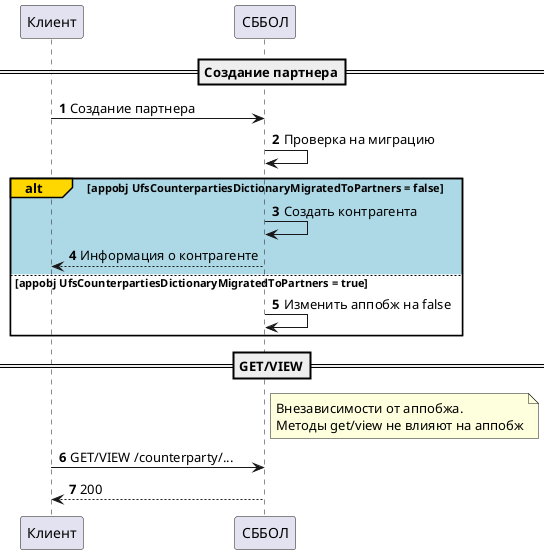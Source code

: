 @startuml
'https://plantuml.com/sequence-diagram
autonumber
==Создание партнера==
Клиент -> СББОЛ: Создание партнера
СББОЛ -> СББОЛ: Проверка на миграцию
alt#Gold #lightblue appobj UfsCounterpartiesDictionaryMigratedToPartners = false
СББОЛ -> СББОЛ: Создать контрагента
СББОЛ --> Клиент: Информация о контрагенте
else #white appobj UfsCounterpartiesDictionaryMigratedToPartners = true
СББОЛ -> СББОЛ: Изменить аппобж на false
end
==GET/VIEW==
note right of СББОЛ
Внезависимости от аппобжа.
Методы get/view не влияют на аппобж
end note
Клиент -> СББОЛ: GET/VIEW /counterparty/...
СББОЛ --> Клиент: 200
@enduml
